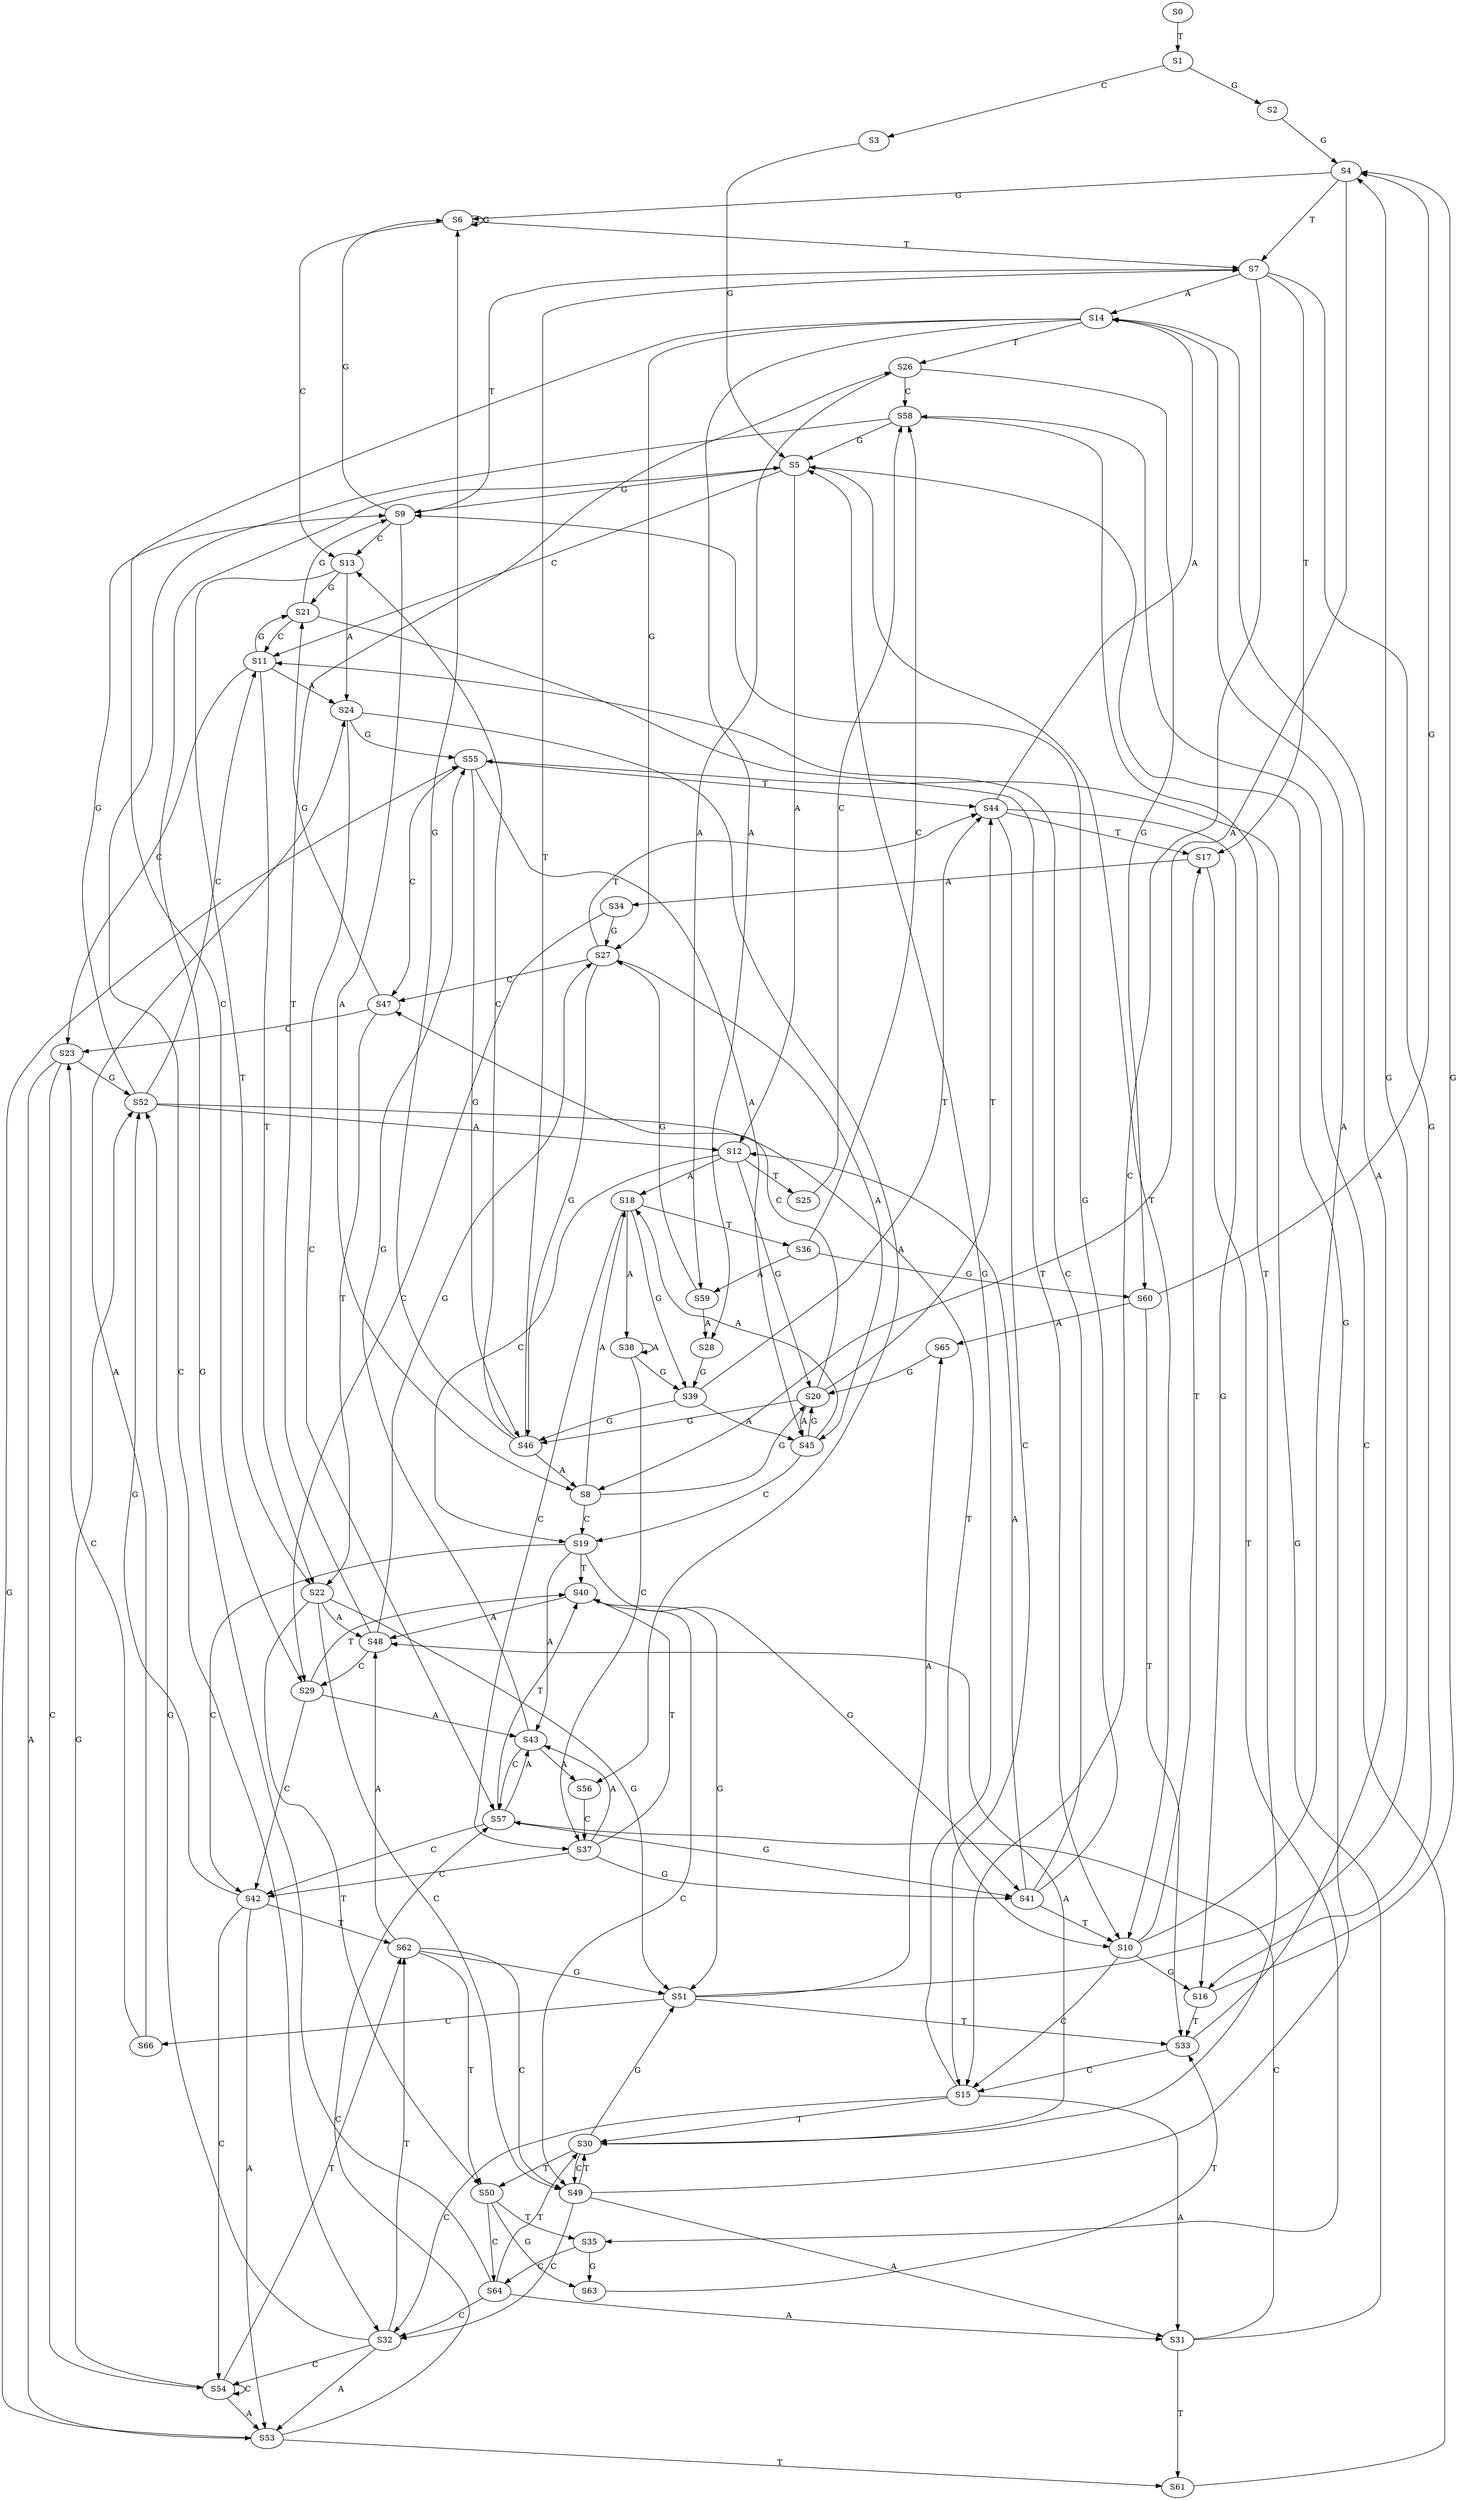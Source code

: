 strict digraph  {
	S0 -> S1 [ label = T ];
	S1 -> S2 [ label = G ];
	S1 -> S3 [ label = C ];
	S2 -> S4 [ label = G ];
	S3 -> S5 [ label = G ];
	S4 -> S6 [ label = G ];
	S4 -> S7 [ label = T ];
	S4 -> S8 [ label = A ];
	S5 -> S9 [ label = G ];
	S5 -> S10 [ label = T ];
	S5 -> S11 [ label = C ];
	S5 -> S12 [ label = A ];
	S6 -> S7 [ label = T ];
	S6 -> S13 [ label = C ];
	S6 -> S6 [ label = G ];
	S7 -> S14 [ label = A ];
	S7 -> S15 [ label = C ];
	S7 -> S16 [ label = G ];
	S7 -> S17 [ label = T ];
	S8 -> S18 [ label = A ];
	S8 -> S19 [ label = C ];
	S8 -> S20 [ label = G ];
	S9 -> S8 [ label = A ];
	S9 -> S6 [ label = G ];
	S9 -> S13 [ label = C ];
	S9 -> S7 [ label = T ];
	S10 -> S15 [ label = C ];
	S10 -> S14 [ label = A ];
	S10 -> S16 [ label = G ];
	S10 -> S17 [ label = T ];
	S11 -> S21 [ label = G ];
	S11 -> S22 [ label = T ];
	S11 -> S23 [ label = C ];
	S11 -> S24 [ label = A ];
	S12 -> S18 [ label = A ];
	S12 -> S19 [ label = C ];
	S12 -> S20 [ label = G ];
	S12 -> S25 [ label = T ];
	S13 -> S22 [ label = T ];
	S13 -> S21 [ label = G ];
	S13 -> S24 [ label = A ];
	S14 -> S26 [ label = T ];
	S14 -> S27 [ label = G ];
	S14 -> S28 [ label = A ];
	S14 -> S29 [ label = C ];
	S15 -> S30 [ label = T ];
	S15 -> S5 [ label = G ];
	S15 -> S31 [ label = A ];
	S15 -> S32 [ label = C ];
	S16 -> S33 [ label = T ];
	S16 -> S4 [ label = G ];
	S17 -> S34 [ label = A ];
	S17 -> S35 [ label = T ];
	S18 -> S36 [ label = T ];
	S18 -> S37 [ label = C ];
	S18 -> S38 [ label = A ];
	S18 -> S39 [ label = G ];
	S19 -> S40 [ label = T ];
	S19 -> S41 [ label = G ];
	S19 -> S42 [ label = C ];
	S19 -> S43 [ label = A ];
	S20 -> S44 [ label = T ];
	S20 -> S45 [ label = A ];
	S20 -> S46 [ label = G ];
	S20 -> S47 [ label = C ];
	S21 -> S9 [ label = G ];
	S21 -> S11 [ label = C ];
	S21 -> S10 [ label = T ];
	S22 -> S48 [ label = A ];
	S22 -> S49 [ label = C ];
	S22 -> S50 [ label = T ];
	S22 -> S51 [ label = G ];
	S23 -> S52 [ label = G ];
	S23 -> S53 [ label = A ];
	S23 -> S54 [ label = C ];
	S24 -> S55 [ label = G ];
	S24 -> S56 [ label = A ];
	S24 -> S57 [ label = C ];
	S25 -> S58 [ label = C ];
	S26 -> S58 [ label = C ];
	S26 -> S59 [ label = A ];
	S26 -> S60 [ label = G ];
	S27 -> S44 [ label = T ];
	S27 -> S45 [ label = A ];
	S27 -> S47 [ label = C ];
	S27 -> S46 [ label = G ];
	S28 -> S39 [ label = G ];
	S29 -> S42 [ label = C ];
	S29 -> S40 [ label = T ];
	S29 -> S43 [ label = A ];
	S30 -> S51 [ label = G ];
	S30 -> S49 [ label = C ];
	S30 -> S48 [ label = A ];
	S30 -> S50 [ label = T ];
	S31 -> S61 [ label = T ];
	S31 -> S57 [ label = C ];
	S31 -> S55 [ label = G ];
	S32 -> S54 [ label = C ];
	S32 -> S53 [ label = A ];
	S32 -> S62 [ label = T ];
	S32 -> S52 [ label = G ];
	S33 -> S15 [ label = C ];
	S33 -> S14 [ label = A ];
	S34 -> S29 [ label = C ];
	S34 -> S27 [ label = G ];
	S35 -> S63 [ label = G ];
	S35 -> S64 [ label = C ];
	S36 -> S59 [ label = A ];
	S36 -> S58 [ label = C ];
	S36 -> S60 [ label = G ];
	S37 -> S43 [ label = A ];
	S37 -> S42 [ label = C ];
	S37 -> S41 [ label = G ];
	S37 -> S40 [ label = T ];
	S38 -> S39 [ label = G ];
	S38 -> S37 [ label = C ];
	S38 -> S38 [ label = A ];
	S39 -> S44 [ label = T ];
	S39 -> S45 [ label = A ];
	S39 -> S46 [ label = G ];
	S40 -> S48 [ label = A ];
	S40 -> S49 [ label = C ];
	S40 -> S51 [ label = G ];
	S41 -> S9 [ label = G ];
	S41 -> S12 [ label = A ];
	S41 -> S11 [ label = C ];
	S41 -> S10 [ label = T ];
	S42 -> S54 [ label = C ];
	S42 -> S53 [ label = A ];
	S42 -> S62 [ label = T ];
	S42 -> S52 [ label = G ];
	S43 -> S55 [ label = G ];
	S43 -> S57 [ label = C ];
	S43 -> S56 [ label = A ];
	S44 -> S14 [ label = A ];
	S44 -> S15 [ label = C ];
	S44 -> S16 [ label = G ];
	S44 -> S17 [ label = T ];
	S45 -> S18 [ label = A ];
	S45 -> S19 [ label = C ];
	S45 -> S20 [ label = G ];
	S46 -> S8 [ label = A ];
	S46 -> S6 [ label = G ];
	S46 -> S7 [ label = T ];
	S46 -> S13 [ label = C ];
	S47 -> S23 [ label = C ];
	S47 -> S22 [ label = T ];
	S47 -> S21 [ label = G ];
	S48 -> S27 [ label = G ];
	S48 -> S26 [ label = T ];
	S48 -> S29 [ label = C ];
	S49 -> S30 [ label = T ];
	S49 -> S5 [ label = G ];
	S49 -> S32 [ label = C ];
	S49 -> S31 [ label = A ];
	S50 -> S64 [ label = C ];
	S50 -> S63 [ label = G ];
	S50 -> S35 [ label = T ];
	S51 -> S65 [ label = A ];
	S51 -> S66 [ label = C ];
	S51 -> S33 [ label = T ];
	S51 -> S4 [ label = G ];
	S52 -> S12 [ label = A ];
	S52 -> S9 [ label = G ];
	S52 -> S10 [ label = T ];
	S52 -> S11 [ label = C ];
	S53 -> S55 [ label = G ];
	S53 -> S61 [ label = T ];
	S53 -> S57 [ label = C ];
	S54 -> S52 [ label = G ];
	S54 -> S54 [ label = C ];
	S54 -> S53 [ label = A ];
	S54 -> S62 [ label = T ];
	S55 -> S46 [ label = G ];
	S55 -> S44 [ label = T ];
	S55 -> S45 [ label = A ];
	S55 -> S47 [ label = C ];
	S56 -> S37 [ label = C ];
	S57 -> S40 [ label = T ];
	S57 -> S42 [ label = C ];
	S57 -> S43 [ label = A ];
	S57 -> S41 [ label = G ];
	S58 -> S32 [ label = C ];
	S58 -> S5 [ label = G ];
	S58 -> S30 [ label = T ];
	S59 -> S27 [ label = G ];
	S59 -> S28 [ label = A ];
	S60 -> S4 [ label = G ];
	S60 -> S65 [ label = A ];
	S60 -> S33 [ label = T ];
	S61 -> S58 [ label = C ];
	S62 -> S48 [ label = A ];
	S62 -> S51 [ label = G ];
	S62 -> S49 [ label = C ];
	S62 -> S50 [ label = T ];
	S63 -> S33 [ label = T ];
	S64 -> S31 [ label = A ];
	S64 -> S30 [ label = T ];
	S64 -> S32 [ label = C ];
	S64 -> S5 [ label = G ];
	S65 -> S20 [ label = G ];
	S66 -> S23 [ label = C ];
	S66 -> S24 [ label = A ];
}
